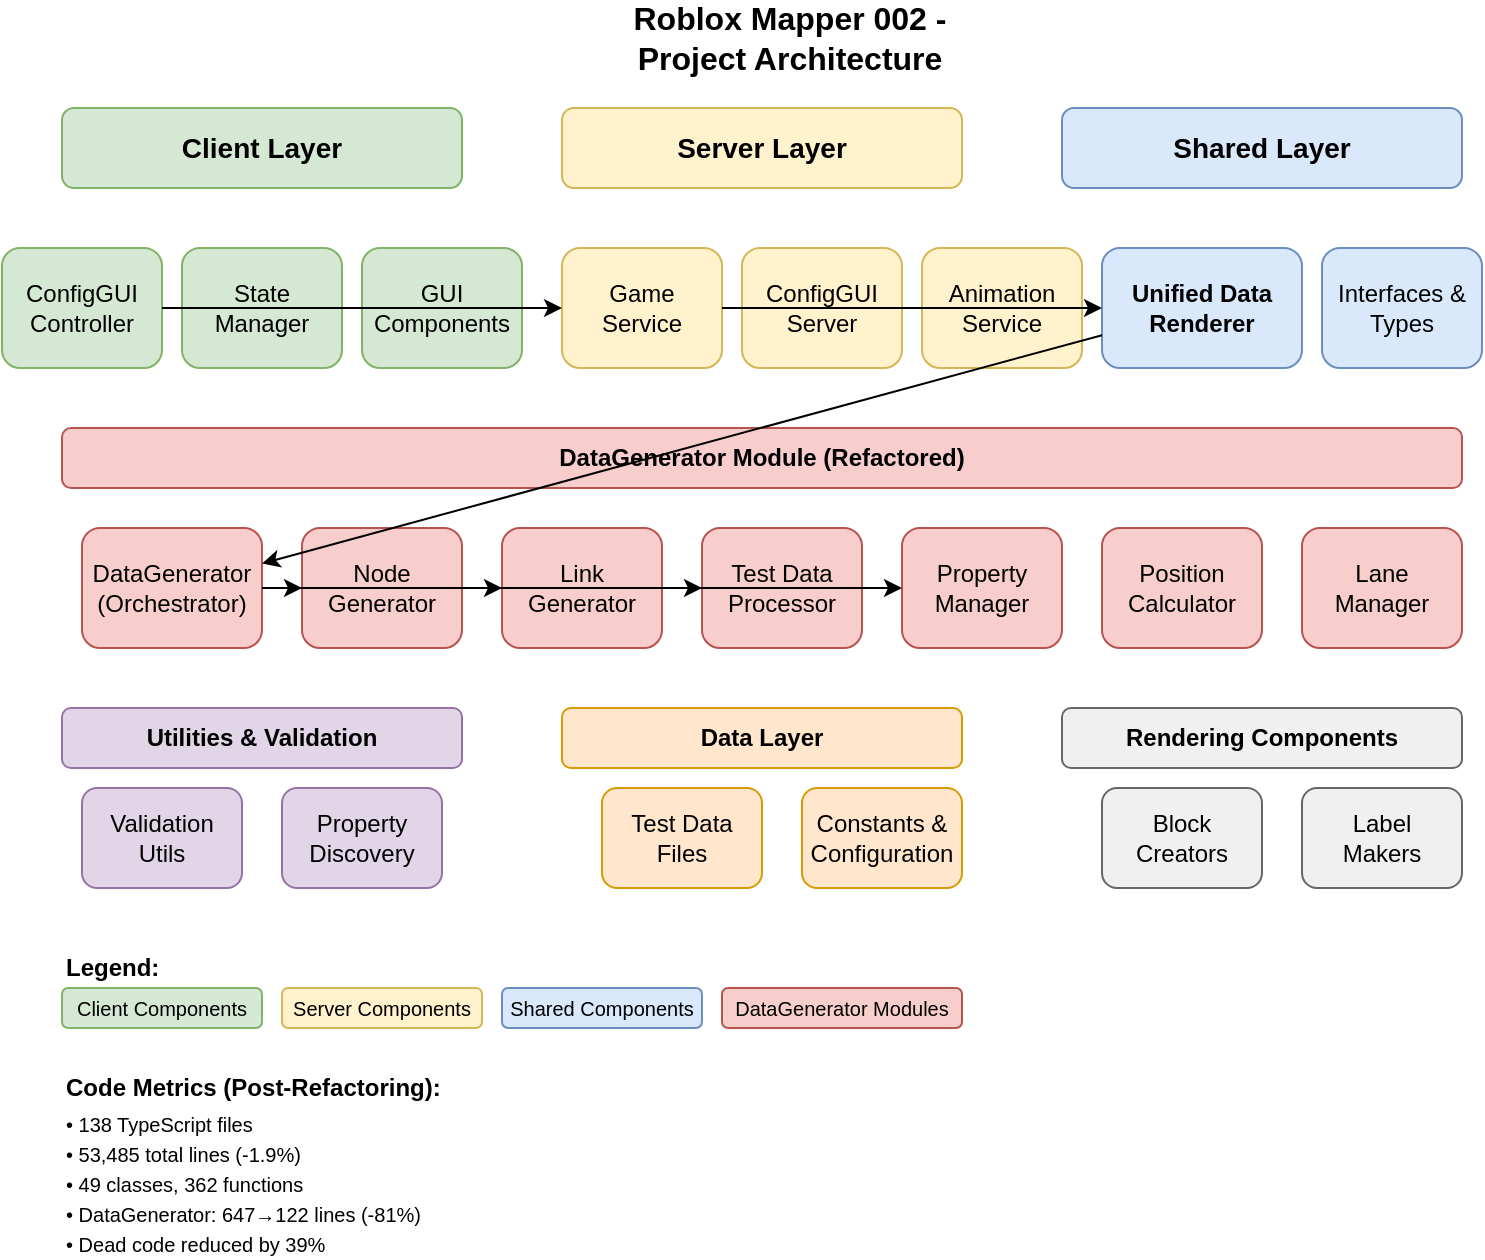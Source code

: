 <?xml version="1.0" encoding="UTF-8"?>
<mxGraphModel dx="1422" dy="794" grid="1" gridSize="10" guides="1" tooltips="1" connect="1" arrows="1" fold="1" page="1" pageScale="1" pageWidth="827" pageHeight="1169" math="0" shadow="0">
  <root>
    <mxCell id="0"/>
    <mxCell id="1" parent="0"/>
    
    <!-- Title -->
    <mxCell id="title" value="Roblox Mapper 002 - Project Architecture" style="text;html=1;strokeColor=none;fillColor=none;align=center;verticalAlign=middle;whiteSpace=wrap;rounded=0;fontSize=16;fontStyle=1" vertex="1" parent="1">
      <mxGeometry x="314" y="10" width="200" height="30" as="geometry"/>
    </mxCell>
    
    <!-- Client Layer -->
    <mxCell id="client-layer" value="Client Layer" style="rounded=1;whiteSpace=wrap;html=1;fillColor=#d5e8d4;strokeColor=#82b366;fontSize=14;fontStyle=1" vertex="1" parent="1">
      <mxGeometry x="50" y="60" width="200" height="40" as="geometry"/>
    </mxCell>
    
    <!-- Server Layer -->
    <mxCell id="server-layer" value="Server Layer" style="rounded=1;whiteSpace=wrap;html=1;fillColor=#fff2cc;strokeColor=#d6b656;fontSize=14;fontStyle=1" vertex="1" parent="1">
      <mxGeometry x="300" y="60" width="200" height="40" as="geometry"/>
    </mxCell>
    
    <!-- Shared Layer -->
    <mxCell id="shared-layer" value="Shared Layer" style="rounded=1;whiteSpace=wrap;html=1;fillColor=#dae8fc;strokeColor=#6c8ebf;fontSize=14;fontStyle=1" vertex="1" parent="1">
      <mxGeometry x="550" y="60" width="200" height="40" as="geometry"/>
    </mxCell>
    
    <!-- Client Components -->
    <mxCell id="config-gui" value="ConfigGUI&#xa;Controller" style="rounded=1;whiteSpace=wrap;html=1;fillColor=#d5e8d4;strokeColor=#82b366" vertex="1" parent="1">
      <mxGeometry x="20" y="130" width="80" height="60" as="geometry"/>
    </mxCell>
    
    <mxCell id="state-manager" value="State&#xa;Manager" style="rounded=1;whiteSpace=wrap;html=1;fillColor=#d5e8d4;strokeColor=#82b366" vertex="1" parent="1">
      <mxGeometry x="110" y="130" width="80" height="60" as="geometry"/>
    </mxCell>
    
    <mxCell id="gui-components" value="GUI&#xa;Components" style="rounded=1;whiteSpace=wrap;html=1;fillColor=#d5e8d4;strokeColor=#82b366" vertex="1" parent="1">
      <mxGeometry x="200" y="130" width="80" height="60" as="geometry"/>
    </mxCell>
    
    <!-- Server Components -->
    <mxCell id="game-service" value="Game&#xa;Service" style="rounded=1;whiteSpace=wrap;html=1;fillColor=#fff2cc;strokeColor=#d6b656" vertex="1" parent="1">
      <mxGeometry x="300" y="130" width="80" height="60" as="geometry"/>
    </mxCell>
    
    <mxCell id="config-server" value="ConfigGUI&#xa;Server" style="rounded=1;whiteSpace=wrap;html=1;fillColor=#fff2cc;strokeColor=#d6b656" vertex="1" parent="1">
      <mxGeometry x="390" y="130" width="80" height="60" as="geometry"/>
    </mxCell>
    
    <mxCell id="animation-service" value="Animation&#xa;Service" style="rounded=1;whiteSpace=wrap;html=1;fillColor=#fff2cc;strokeColor=#d6b656" vertex="1" parent="1">
      <mxGeometry x="480" y="130" width="80" height="60" as="geometry"/>
    </mxCell>
    
    <!-- Shared Components -->
    <mxCell id="unified-renderer" value="Unified Data&#xa;Renderer" style="rounded=1;whiteSpace=wrap;html=1;fillColor=#dae8fc;strokeColor=#6c8ebf;fontStyle=1" vertex="1" parent="1">
      <mxGeometry x="570" y="130" width="100" height="60" as="geometry"/>
    </mxCell>
    
    <mxCell id="interfaces" value="Interfaces &amp;&#xa;Types" style="rounded=1;whiteSpace=wrap;html=1;fillColor=#dae8fc;strokeColor=#6c8ebf" vertex="1" parent="1">
      <mxGeometry x="680" y="130" width="80" height="60" as="geometry"/>
    </mxCell>
    
    <!-- DataGenerator Module -->
    <mxCell id="data-generator-group" value="DataGenerator Module (Refactored)" style="rounded=1;whiteSpace=wrap;html=1;fillColor=#f8cecc;strokeColor=#b85450;fontSize=12;fontStyle=1" vertex="1" parent="1">
      <mxGeometry x="50" y="220" width="700" height="30" as="geometry"/>
    </mxCell>
    
    <mxCell id="data-generator" value="DataGenerator&#xa;(Orchestrator)" style="rounded=1;whiteSpace=wrap;html=1;fillColor=#f8cecc;strokeColor=#b85450" vertex="1" parent="1">
      <mxGeometry x="60" y="270" width="90" height="60" as="geometry"/>
    </mxCell>
    
    <mxCell id="node-generator" value="Node&#xa;Generator" style="rounded=1;whiteSpace=wrap;html=1;fillColor=#f8cecc;strokeColor=#b85450" vertex="1" parent="1">
      <mxGeometry x="170" y="270" width="80" height="60" as="geometry"/>
    </mxCell>
    
    <mxCell id="link-generator" value="Link&#xa;Generator" style="rounded=1;whiteSpace=wrap;html=1;fillColor=#f8cecc;strokeColor=#b85450" vertex="1" parent="1">
      <mxGeometry x="270" y="270" width="80" height="60" as="geometry"/>
    </mxCell>
    
    <mxCell id="test-processor" value="Test Data&#xa;Processor" style="rounded=1;whiteSpace=wrap;html=1;fillColor=#f8cecc;strokeColor=#b85450" vertex="1" parent="1">
      <mxGeometry x="370" y="270" width="80" height="60" as="geometry"/>
    </mxCell>
    
    <mxCell id="property-manager" value="Property&#xa;Manager" style="rounded=1;whiteSpace=wrap;html=1;fillColor=#f8cecc;strokeColor=#b85450" vertex="1" parent="1">
      <mxGeometry x="470" y="270" width="80" height="60" as="geometry"/>
    </mxCell>
    
    <mxCell id="position-calc" value="Position&#xa;Calculator" style="rounded=1;whiteSpace=wrap;html=1;fillColor=#f8cecc;strokeColor=#b85450" vertex="1" parent="1">
      <mxGeometry x="570" y="270" width="80" height="60" as="geometry"/>
    </mxCell>
    
    <mxCell id="lane-manager" value="Lane&#xa;Manager" style="rounded=1;whiteSpace=wrap;html=1;fillColor=#f8cecc;strokeColor=#b85450" vertex="1" parent="1">
      <mxGeometry x="670" y="270" width="80" height="60" as="geometry"/>
    </mxCell>
    
    <!-- Utility Layer -->
    <mxCell id="utils-layer" value="Utilities &amp; Validation" style="rounded=1;whiteSpace=wrap;html=1;fillColor=#e1d5e7;strokeColor=#9673a6;fontSize=12;fontStyle=1" vertex="1" parent="1">
      <mxGeometry x="50" y="360" width="200" height="30" as="geometry"/>
    </mxCell>
    
    <mxCell id="validation" value="Validation&#xa;Utils" style="rounded=1;whiteSpace=wrap;html=1;fillColor=#e1d5e7;strokeColor=#9673a6" vertex="1" parent="1">
      <mxGeometry x="60" y="400" width="80" height="50" as="geometry"/>
    </mxCell>
    
    <mxCell id="property-discovery" value="Property&#xa;Discovery" style="rounded=1;whiteSpace=wrap;html=1;fillColor=#e1d5e7;strokeColor=#9673a6" vertex="1" parent="1">
      <mxGeometry x="160" y="400" width="80" height="50" as="geometry"/>
    </mxCell>
    
    <!-- Data Layer -->
    <mxCell id="data-layer" value="Data Layer" style="rounded=1;whiteSpace=wrap;html=1;fillColor=#ffe6cc;strokeColor=#d79b00;fontSize=12;fontStyle=1" vertex="1" parent="1">
      <mxGeometry x="300" y="360" width="200" height="30" as="geometry"/>
    </mxCell>
    
    <mxCell id="test-data" value="Test Data&#xa;Files" style="rounded=1;whiteSpace=wrap;html=1;fillColor=#ffe6cc;strokeColor=#d79b00" vertex="1" parent="1">
      <mxGeometry x="320" y="400" width="80" height="50" as="geometry"/>
    </mxCell>
    
    <mxCell id="constants" value="Constants &amp;&#xa;Configuration" style="rounded=1;whiteSpace=wrap;html=1;fillColor=#ffe6cc;strokeColor=#d79b00" vertex="1" parent="1">
      <mxGeometry x="420" y="400" width="80" height="50" as="geometry"/>
    </mxCell>
    
    <!-- Rendering Layer -->
    <mxCell id="rendering-layer" value="Rendering Components" style="rounded=1;whiteSpace=wrap;html=1;fillColor=#f0f0f0;strokeColor=#666666;fontSize=12;fontStyle=1" vertex="1" parent="1">
      <mxGeometry x="550" y="360" width="200" height="30" as="geometry"/>
    </mxCell>
    
    <mxCell id="block-creators" value="Block&#xa;Creators" style="rounded=1;whiteSpace=wrap;html=1;fillColor=#f0f0f0;strokeColor=#666666" vertex="1" parent="1">
      <mxGeometry x="570" y="400" width="80" height="50" as="geometry"/>
    </mxCell>
    
    <mxCell id="label-makers" value="Label&#xa;Makers" style="rounded=1;whiteSpace=wrap;html=1;fillColor=#f0f0f0;strokeColor=#666666" vertex="1" parent="1">
      <mxGeometry x="670" y="400" width="80" height="50" as="geometry"/>
    </mxCell>
    
    <!-- Key Connections -->
    <mxCell id="edge1" edge="1" parent="1" source="data-generator" target="node-generator">
      <mxGeometry relative="1" as="geometry"/>
    </mxCell>
    
    <mxCell id="edge2" edge="1" parent="1" source="data-generator" target="link-generator">
      <mxGeometry relative="1" as="geometry"/>
    </mxCell>
    
    <mxCell id="edge3" edge="1" parent="1" source="data-generator" target="test-processor">
      <mxGeometry relative="1" as="geometry"/>
    </mxCell>
    
    <mxCell id="edge4" edge="1" parent="1" source="data-generator" target="property-manager">
      <mxGeometry relative="1" as="geometry"/>
    </mxCell>
    
    <mxCell id="edge5" edge="1" parent="1" source="unified-renderer" target="data-generator">
      <mxGeometry relative="1" as="geometry"/>
    </mxCell>
    
    <mxCell id="edge6" edge="1" parent="1" source="game-service" target="unified-renderer">
      <mxGeometry relative="1" as="geometry"/>
    </mxCell>
    
    <mxCell id="edge7" edge="1" parent="1" source="config-gui" target="game-service">
      <mxGeometry relative="1" as="geometry"/>
    </mxCell>
    
    <!-- Legend -->
    <mxCell id="legend-title" value="Legend:" style="text;html=1;strokeColor=none;fillColor=none;align=left;verticalAlign=middle;whiteSpace=wrap;rounded=0;fontSize=12;fontStyle=1" vertex="1" parent="1">
      <mxGeometry x="50" y="480" width="60" height="20" as="geometry"/>
    </mxCell>
    
    <mxCell id="legend-client" value="Client Components" style="rounded=1;whiteSpace=wrap;html=1;fillColor=#d5e8d4;strokeColor=#82b366;fontSize=10" vertex="1" parent="1">
      <mxGeometry x="50" y="500" width="100" height="20" as="geometry"/>
    </mxCell>
    
    <mxCell id="legend-server" value="Server Components" style="rounded=1;whiteSpace=wrap;html=1;fillColor=#fff2cc;strokeColor=#d6b656;fontSize=10" vertex="1" parent="1">
      <mxGeometry x="160" y="500" width="100" height="20" as="geometry"/>
    </mxCell>
    
    <mxCell id="legend-shared" value="Shared Components" style="rounded=1;whiteSpace=wrap;html=1;fillColor=#dae8fc;strokeColor=#6c8ebf;fontSize=10" vertex="1" parent="1">
      <mxGeometry x="270" y="500" width="100" height="20" as="geometry"/>
    </mxCell>
    
    <mxCell id="legend-datagen" value="DataGenerator Modules" style="rounded=1;whiteSpace=wrap;html=1;fillColor=#f8cecc;strokeColor=#b85450;fontSize=10" vertex="1" parent="1">
      <mxGeometry x="380" y="500" width="120" height="20" as="geometry"/>
    </mxCell>
    
    <!-- Statistics -->
    <mxCell id="stats-title" value="Code Metrics (Post-Refactoring):" style="text;html=1;strokeColor=none;fillColor=none;align=left;verticalAlign=middle;whiteSpace=wrap;rounded=0;fontSize=12;fontStyle=1" vertex="1" parent="1">
      <mxGeometry x="50" y="540" width="200" height="20" as="geometry"/>
    </mxCell>
    
    <mxCell id="stats-files" value="• 138 TypeScript files" style="text;html=1;strokeColor=none;fillColor=none;align=left;verticalAlign=middle;whiteSpace=wrap;rounded=0;fontSize=10" vertex="1" parent="1">
      <mxGeometry x="50" y="560" width="150" height="15" as="geometry"/>
    </mxCell>
    
    <mxCell id="stats-lines" value="• 53,485 total lines (-1.9%)" style="text;html=1;strokeColor=none;fillColor=none;align=left;verticalAlign=middle;whiteSpace=wrap;rounded=0;fontSize=10" vertex="1" parent="1">
      <mxGeometry x="50" y="575" width="150" height="15" as="geometry"/>
    </mxCell>
    
    <mxCell id="stats-classes" value="• 49 classes, 362 functions" style="text;html=1;strokeColor=none;fillColor=none;align=left;verticalAlign=middle;whiteSpace=wrap;rounded=0;fontSize=10" vertex="1" parent="1">
      <mxGeometry x="50" y="590" width="150" height="15" as="geometry"/>
    </mxCell>
    
    <mxCell id="stats-datagen" value="• DataGenerator: 647→122 lines (-81%)" style="text;html=1;strokeColor=none;fillColor=none;align=left;verticalAlign=middle;whiteSpace=wrap;rounded=0;fontSize=10" vertex="1" parent="1">
      <mxGeometry x="50" y="605" width="200" height="15" as="geometry"/>
    </mxCell>
    
    <mxCell id="stats-dead" value="• Dead code reduced by 39%" style="text;html=1;strokeColor=none;fillColor=none;align=left;verticalAlign=middle;whiteSpace=wrap;rounded=0;fontSize=10" vertex="1" parent="1">
      <mxGeometry x="50" y="620" width="150" height="15" as="geometry"/>
    </mxCell>
  </root>
</mxGraphModel>